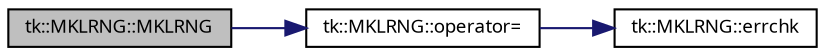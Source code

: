 digraph "tk::MKLRNG::MKLRNG"
{
 // INTERACTIVE_SVG=YES
  bgcolor="transparent";
  edge [fontname="sans-serif",fontsize="9",labelfontname="sans-serif",labelfontsize="9"];
  node [fontname="sans-serif",fontsize="9",shape=record];
  rankdir="LR";
  Node1 [label="tk::MKLRNG::MKLRNG",height=0.2,width=0.4,color="black", fillcolor="grey75", style="filled", fontcolor="black"];
  Node1 -> Node2 [color="midnightblue",fontsize="9",style="solid",fontname="sans-serif"];
  Node2 [label="tk::MKLRNG::operator=",height=0.2,width=0.4,color="black",URL="$classtk_1_1_m_k_l_r_n_g.html#a49e6c17ebf7e1681209dbeaa6f383550",tooltip="Copy assignment. "];
  Node2 -> Node3 [color="midnightblue",fontsize="9",style="solid",fontname="sans-serif"];
  Node3 [label="tk::MKLRNG::errchk",height=0.2,width=0.4,color="black",URL="$classtk_1_1_m_k_l_r_n_g.html#ab42d35668896a75fe69225406b972369"];
}
